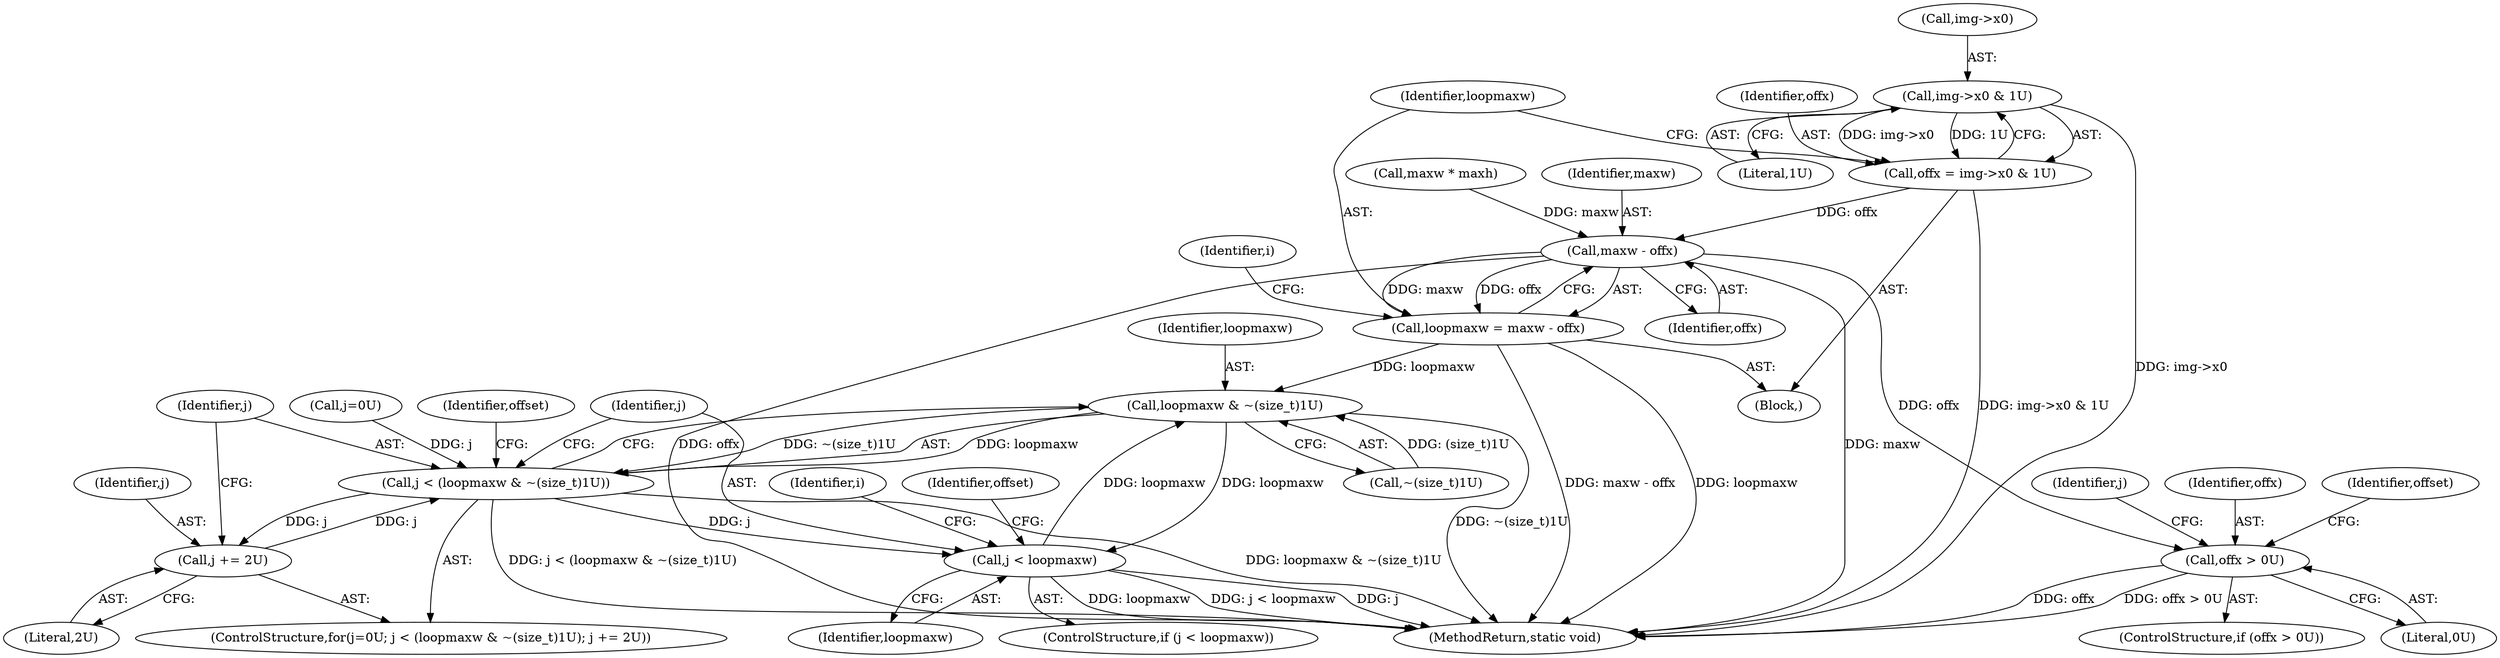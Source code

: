 digraph "0_openjpeg_15f081c89650dccee4aa4ae66f614c3fdb268767_1@pointer" {
"1000249" [label="(Call,img->x0 & 1U)"];
"1000247" [label="(Call,offx = img->x0 & 1U)"];
"1000256" [label="(Call,maxw - offx)"];
"1000254" [label="(Call,loopmaxw = maxw - offx)"];
"1000299" [label="(Call,loopmaxw & ~(size_t)1U)"];
"1000297" [label="(Call,j < (loopmaxw & ~(size_t)1U))"];
"1000305" [label="(Call,j += 2U)"];
"1000354" [label="(Call,j < loopmaxw)"];
"1000271" [label="(Call,offx > 0U)"];
"1000307" [label="(Literal,2U)"];
"1000250" [label="(Call,img->x0)"];
"1000355" [label="(Identifier,j)"];
"1000247" [label="(Call,offx = img->x0 & 1U)"];
"1000258" [label="(Identifier,offx)"];
"1000267" [label="(Identifier,i)"];
"1000257" [label="(Identifier,maxw)"];
"1000273" [label="(Literal,0U)"];
"1000294" [label="(Call,j=0U)"];
"1000297" [label="(Call,j < (loopmaxw & ~(size_t)1U))"];
"1000256" [label="(Call,maxw - offx)"];
"1000270" [label="(ControlStructure,if (offx > 0U))"];
"1000249" [label="(Call,img->x0 & 1U)"];
"1000301" [label="(Call,~(size_t)1U)"];
"1000104" [label="(Block,)"];
"1000248" [label="(Identifier,offx)"];
"1000295" [label="(Identifier,j)"];
"1000171" [label="(Call,maxw * maxh)"];
"1000305" [label="(Call,j += 2U)"];
"1000353" [label="(ControlStructure,if (j < loopmaxw))"];
"1000359" [label="(Identifier,offset)"];
"1000538" [label="(MethodReturn,static void)"];
"1000271" [label="(Call,offx > 0U)"];
"1000354" [label="(Call,j < loopmaxw)"];
"1000298" [label="(Identifier,j)"];
"1000299" [label="(Call,loopmaxw & ~(size_t)1U)"];
"1000300" [label="(Identifier,loopmaxw)"];
"1000293" [label="(ControlStructure,for(j=0U; j < (loopmaxw & ~(size_t)1U); j += 2U))"];
"1000255" [label="(Identifier,loopmaxw)"];
"1000253" [label="(Literal,1U)"];
"1000272" [label="(Identifier,offx)"];
"1000306" [label="(Identifier,j)"];
"1000261" [label="(Identifier,i)"];
"1000276" [label="(Identifier,offset)"];
"1000356" [label="(Identifier,loopmaxw)"];
"1000310" [label="(Identifier,offset)"];
"1000254" [label="(Call,loopmaxw = maxw - offx)"];
"1000249" -> "1000247"  [label="AST: "];
"1000249" -> "1000253"  [label="CFG: "];
"1000250" -> "1000249"  [label="AST: "];
"1000253" -> "1000249"  [label="AST: "];
"1000247" -> "1000249"  [label="CFG: "];
"1000249" -> "1000538"  [label="DDG: img->x0"];
"1000249" -> "1000247"  [label="DDG: img->x0"];
"1000249" -> "1000247"  [label="DDG: 1U"];
"1000247" -> "1000104"  [label="AST: "];
"1000248" -> "1000247"  [label="AST: "];
"1000255" -> "1000247"  [label="CFG: "];
"1000247" -> "1000538"  [label="DDG: img->x0 & 1U"];
"1000247" -> "1000256"  [label="DDG: offx"];
"1000256" -> "1000254"  [label="AST: "];
"1000256" -> "1000258"  [label="CFG: "];
"1000257" -> "1000256"  [label="AST: "];
"1000258" -> "1000256"  [label="AST: "];
"1000254" -> "1000256"  [label="CFG: "];
"1000256" -> "1000538"  [label="DDG: offx"];
"1000256" -> "1000538"  [label="DDG: maxw"];
"1000256" -> "1000254"  [label="DDG: maxw"];
"1000256" -> "1000254"  [label="DDG: offx"];
"1000171" -> "1000256"  [label="DDG: maxw"];
"1000256" -> "1000271"  [label="DDG: offx"];
"1000254" -> "1000104"  [label="AST: "];
"1000255" -> "1000254"  [label="AST: "];
"1000261" -> "1000254"  [label="CFG: "];
"1000254" -> "1000538"  [label="DDG: loopmaxw"];
"1000254" -> "1000538"  [label="DDG: maxw - offx"];
"1000254" -> "1000299"  [label="DDG: loopmaxw"];
"1000299" -> "1000297"  [label="AST: "];
"1000299" -> "1000301"  [label="CFG: "];
"1000300" -> "1000299"  [label="AST: "];
"1000301" -> "1000299"  [label="AST: "];
"1000297" -> "1000299"  [label="CFG: "];
"1000299" -> "1000538"  [label="DDG: ~(size_t)1U"];
"1000299" -> "1000297"  [label="DDG: loopmaxw"];
"1000299" -> "1000297"  [label="DDG: ~(size_t)1U"];
"1000354" -> "1000299"  [label="DDG: loopmaxw"];
"1000301" -> "1000299"  [label="DDG: (size_t)1U"];
"1000299" -> "1000354"  [label="DDG: loopmaxw"];
"1000297" -> "1000293"  [label="AST: "];
"1000298" -> "1000297"  [label="AST: "];
"1000310" -> "1000297"  [label="CFG: "];
"1000355" -> "1000297"  [label="CFG: "];
"1000297" -> "1000538"  [label="DDG: loopmaxw & ~(size_t)1U"];
"1000297" -> "1000538"  [label="DDG: j < (loopmaxw & ~(size_t)1U)"];
"1000305" -> "1000297"  [label="DDG: j"];
"1000294" -> "1000297"  [label="DDG: j"];
"1000297" -> "1000305"  [label="DDG: j"];
"1000297" -> "1000354"  [label="DDG: j"];
"1000305" -> "1000293"  [label="AST: "];
"1000305" -> "1000307"  [label="CFG: "];
"1000306" -> "1000305"  [label="AST: "];
"1000307" -> "1000305"  [label="AST: "];
"1000298" -> "1000305"  [label="CFG: "];
"1000354" -> "1000353"  [label="AST: "];
"1000354" -> "1000356"  [label="CFG: "];
"1000355" -> "1000354"  [label="AST: "];
"1000356" -> "1000354"  [label="AST: "];
"1000359" -> "1000354"  [label="CFG: "];
"1000267" -> "1000354"  [label="CFG: "];
"1000354" -> "1000538"  [label="DDG: loopmaxw"];
"1000354" -> "1000538"  [label="DDG: j < loopmaxw"];
"1000354" -> "1000538"  [label="DDG: j"];
"1000271" -> "1000270"  [label="AST: "];
"1000271" -> "1000273"  [label="CFG: "];
"1000272" -> "1000271"  [label="AST: "];
"1000273" -> "1000271"  [label="AST: "];
"1000276" -> "1000271"  [label="CFG: "];
"1000295" -> "1000271"  [label="CFG: "];
"1000271" -> "1000538"  [label="DDG: offx"];
"1000271" -> "1000538"  [label="DDG: offx > 0U"];
}
